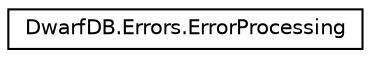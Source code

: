 digraph "Graphical Class Hierarchy"
{
  edge [fontname="Helvetica",fontsize="10",labelfontname="Helvetica",labelfontsize="10"];
  node [fontname="Helvetica",fontsize="10",shape=record];
  rankdir="LR";
  Node1 [label="DwarfDB.Errors.ErrorProcessing",height=0.2,width=0.4,color="black", fillcolor="white", style="filled",URL="$class_dwarf_d_b_1_1_errors_1_1_error_processing.html",tooltip="A class for displaying errors "];
}
